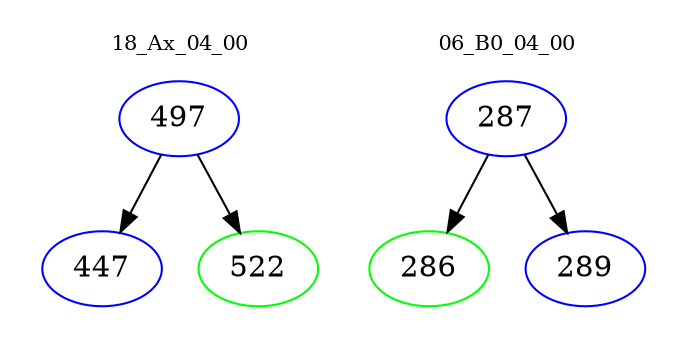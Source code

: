 digraph{
subgraph cluster_0 {
color = white
label = "18_Ax_04_00";
fontsize=10;
T0_497 [label="497", color="blue"]
T0_497 -> T0_447 [color="black"]
T0_447 [label="447", color="blue"]
T0_497 -> T0_522 [color="black"]
T0_522 [label="522", color="green"]
}
subgraph cluster_1 {
color = white
label = "06_B0_04_00";
fontsize=10;
T1_287 [label="287", color="blue"]
T1_287 -> T1_286 [color="black"]
T1_286 [label="286", color="green"]
T1_287 -> T1_289 [color="black"]
T1_289 [label="289", color="blue"]
}
}
